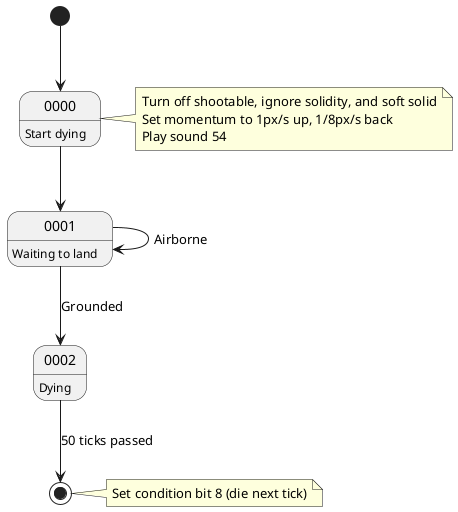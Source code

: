 @startuml Npc 318 - Mesa (Dead)
[*] --> 0000

0000 : Start dying
note right
Turn off shootable, ignore solidity, and soft solid
Set momentum to 1px/s up, 1/8px/s back
Play sound 54
end note
0000 --> 0001

0001 : Waiting to land
0001 --> 0001: Airborne
0001 --> 0002: Grounded

0002 : Dying
0002 --> [*] : 50 ticks passed
note right: Set condition bit 8 (die next tick)

@enduml